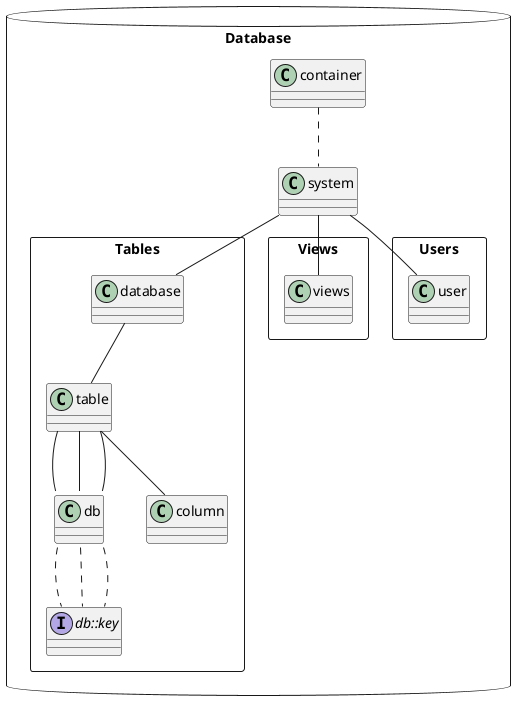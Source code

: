 @startuml "database"

package "Database" <<Database>> {
    container .. system

    package "Tables" <<Rectangle>> {
        system -- database

        database -- table
        interface db::key
        
        table -- db::primaryKey
        table -- db::foreignKey
        table -- db::candidateKey
        db::primaryKey .. db::key
        db::foreignKey .. db::key
        db::candidateKey ..  db::key

        table -- column


    }

    package "Views" <<Rectangle>> {
        system -- views
    }

    package "Users" <<Rectangle>> {
        system -- user
    }
}

@enduml